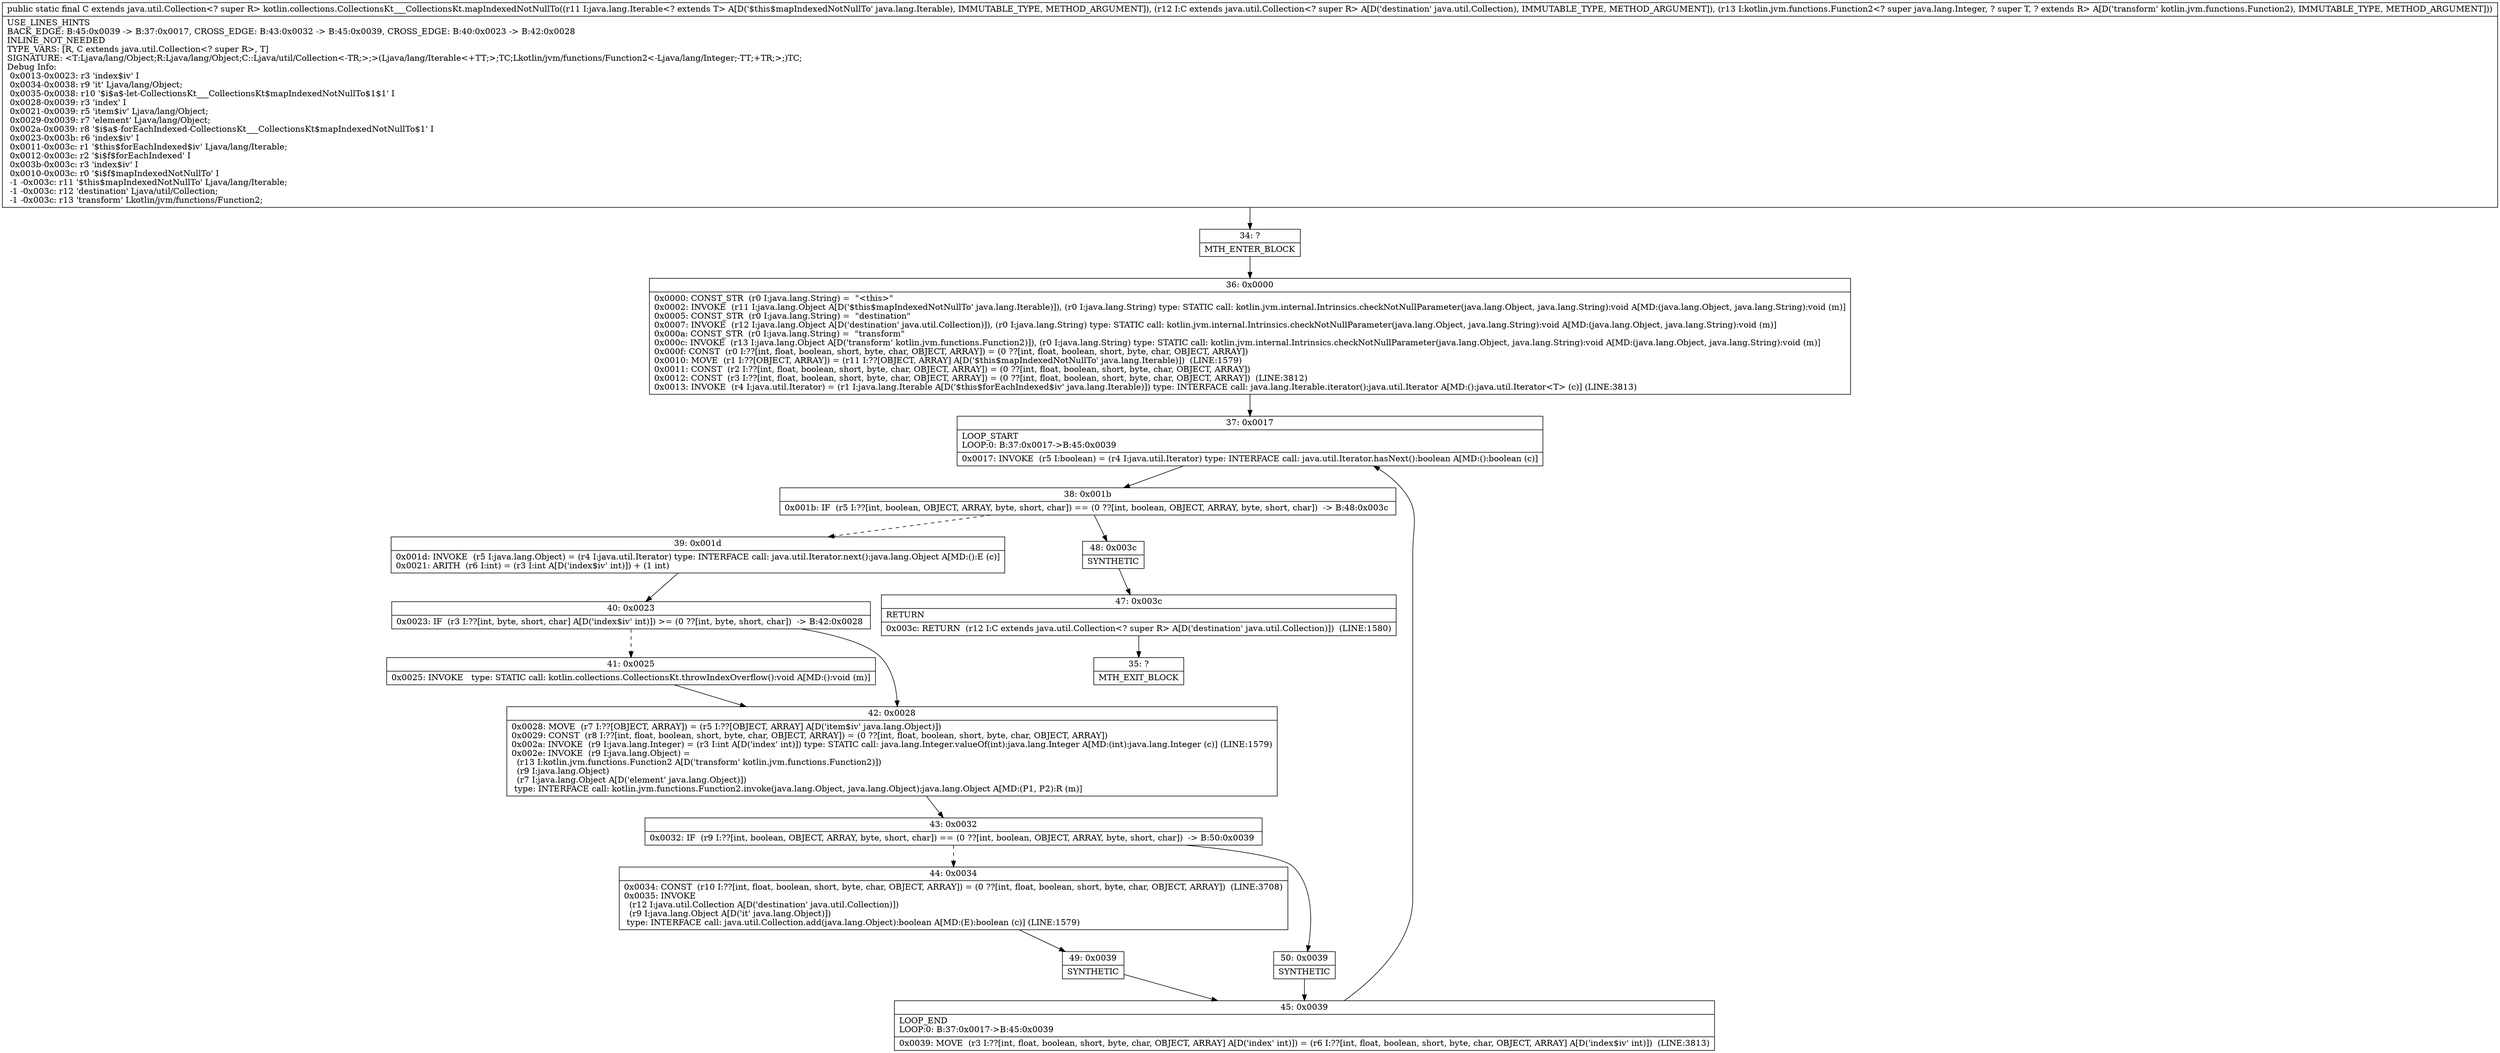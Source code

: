 digraph "CFG forkotlin.collections.CollectionsKt___CollectionsKt.mapIndexedNotNullTo(Ljava\/lang\/Iterable;Ljava\/util\/Collection;Lkotlin\/jvm\/functions\/Function2;)Ljava\/util\/Collection;" {
Node_34 [shape=record,label="{34\:\ ?|MTH_ENTER_BLOCK\l}"];
Node_36 [shape=record,label="{36\:\ 0x0000|0x0000: CONST_STR  (r0 I:java.lang.String) =  \"\<this\>\" \l0x0002: INVOKE  (r11 I:java.lang.Object A[D('$this$mapIndexedNotNullTo' java.lang.Iterable)]), (r0 I:java.lang.String) type: STATIC call: kotlin.jvm.internal.Intrinsics.checkNotNullParameter(java.lang.Object, java.lang.String):void A[MD:(java.lang.Object, java.lang.String):void (m)]\l0x0005: CONST_STR  (r0 I:java.lang.String) =  \"destination\" \l0x0007: INVOKE  (r12 I:java.lang.Object A[D('destination' java.util.Collection)]), (r0 I:java.lang.String) type: STATIC call: kotlin.jvm.internal.Intrinsics.checkNotNullParameter(java.lang.Object, java.lang.String):void A[MD:(java.lang.Object, java.lang.String):void (m)]\l0x000a: CONST_STR  (r0 I:java.lang.String) =  \"transform\" \l0x000c: INVOKE  (r13 I:java.lang.Object A[D('transform' kotlin.jvm.functions.Function2)]), (r0 I:java.lang.String) type: STATIC call: kotlin.jvm.internal.Intrinsics.checkNotNullParameter(java.lang.Object, java.lang.String):void A[MD:(java.lang.Object, java.lang.String):void (m)]\l0x000f: CONST  (r0 I:??[int, float, boolean, short, byte, char, OBJECT, ARRAY]) = (0 ??[int, float, boolean, short, byte, char, OBJECT, ARRAY]) \l0x0010: MOVE  (r1 I:??[OBJECT, ARRAY]) = (r11 I:??[OBJECT, ARRAY] A[D('$this$mapIndexedNotNullTo' java.lang.Iterable)])  (LINE:1579)\l0x0011: CONST  (r2 I:??[int, float, boolean, short, byte, char, OBJECT, ARRAY]) = (0 ??[int, float, boolean, short, byte, char, OBJECT, ARRAY]) \l0x0012: CONST  (r3 I:??[int, float, boolean, short, byte, char, OBJECT, ARRAY]) = (0 ??[int, float, boolean, short, byte, char, OBJECT, ARRAY])  (LINE:3812)\l0x0013: INVOKE  (r4 I:java.util.Iterator) = (r1 I:java.lang.Iterable A[D('$this$forEachIndexed$iv' java.lang.Iterable)]) type: INTERFACE call: java.lang.Iterable.iterator():java.util.Iterator A[MD:():java.util.Iterator\<T\> (c)] (LINE:3813)\l}"];
Node_37 [shape=record,label="{37\:\ 0x0017|LOOP_START\lLOOP:0: B:37:0x0017\-\>B:45:0x0039\l|0x0017: INVOKE  (r5 I:boolean) = (r4 I:java.util.Iterator) type: INTERFACE call: java.util.Iterator.hasNext():boolean A[MD:():boolean (c)]\l}"];
Node_38 [shape=record,label="{38\:\ 0x001b|0x001b: IF  (r5 I:??[int, boolean, OBJECT, ARRAY, byte, short, char]) == (0 ??[int, boolean, OBJECT, ARRAY, byte, short, char])  \-\> B:48:0x003c \l}"];
Node_39 [shape=record,label="{39\:\ 0x001d|0x001d: INVOKE  (r5 I:java.lang.Object) = (r4 I:java.util.Iterator) type: INTERFACE call: java.util.Iterator.next():java.lang.Object A[MD:():E (c)]\l0x0021: ARITH  (r6 I:int) = (r3 I:int A[D('index$iv' int)]) + (1 int) \l}"];
Node_40 [shape=record,label="{40\:\ 0x0023|0x0023: IF  (r3 I:??[int, byte, short, char] A[D('index$iv' int)]) \>= (0 ??[int, byte, short, char])  \-\> B:42:0x0028 \l}"];
Node_41 [shape=record,label="{41\:\ 0x0025|0x0025: INVOKE   type: STATIC call: kotlin.collections.CollectionsKt.throwIndexOverflow():void A[MD:():void (m)]\l}"];
Node_42 [shape=record,label="{42\:\ 0x0028|0x0028: MOVE  (r7 I:??[OBJECT, ARRAY]) = (r5 I:??[OBJECT, ARRAY] A[D('item$iv' java.lang.Object)]) \l0x0029: CONST  (r8 I:??[int, float, boolean, short, byte, char, OBJECT, ARRAY]) = (0 ??[int, float, boolean, short, byte, char, OBJECT, ARRAY]) \l0x002a: INVOKE  (r9 I:java.lang.Integer) = (r3 I:int A[D('index' int)]) type: STATIC call: java.lang.Integer.valueOf(int):java.lang.Integer A[MD:(int):java.lang.Integer (c)] (LINE:1579)\l0x002e: INVOKE  (r9 I:java.lang.Object) = \l  (r13 I:kotlin.jvm.functions.Function2 A[D('transform' kotlin.jvm.functions.Function2)])\l  (r9 I:java.lang.Object)\l  (r7 I:java.lang.Object A[D('element' java.lang.Object)])\l type: INTERFACE call: kotlin.jvm.functions.Function2.invoke(java.lang.Object, java.lang.Object):java.lang.Object A[MD:(P1, P2):R (m)]\l}"];
Node_43 [shape=record,label="{43\:\ 0x0032|0x0032: IF  (r9 I:??[int, boolean, OBJECT, ARRAY, byte, short, char]) == (0 ??[int, boolean, OBJECT, ARRAY, byte, short, char])  \-\> B:50:0x0039 \l}"];
Node_44 [shape=record,label="{44\:\ 0x0034|0x0034: CONST  (r10 I:??[int, float, boolean, short, byte, char, OBJECT, ARRAY]) = (0 ??[int, float, boolean, short, byte, char, OBJECT, ARRAY])  (LINE:3708)\l0x0035: INVOKE  \l  (r12 I:java.util.Collection A[D('destination' java.util.Collection)])\l  (r9 I:java.lang.Object A[D('it' java.lang.Object)])\l type: INTERFACE call: java.util.Collection.add(java.lang.Object):boolean A[MD:(E):boolean (c)] (LINE:1579)\l}"];
Node_49 [shape=record,label="{49\:\ 0x0039|SYNTHETIC\l}"];
Node_45 [shape=record,label="{45\:\ 0x0039|LOOP_END\lLOOP:0: B:37:0x0017\-\>B:45:0x0039\l|0x0039: MOVE  (r3 I:??[int, float, boolean, short, byte, char, OBJECT, ARRAY] A[D('index' int)]) = (r6 I:??[int, float, boolean, short, byte, char, OBJECT, ARRAY] A[D('index$iv' int)])  (LINE:3813)\l}"];
Node_50 [shape=record,label="{50\:\ 0x0039|SYNTHETIC\l}"];
Node_48 [shape=record,label="{48\:\ 0x003c|SYNTHETIC\l}"];
Node_47 [shape=record,label="{47\:\ 0x003c|RETURN\l|0x003c: RETURN  (r12 I:C extends java.util.Collection\<? super R\> A[D('destination' java.util.Collection)])  (LINE:1580)\l}"];
Node_35 [shape=record,label="{35\:\ ?|MTH_EXIT_BLOCK\l}"];
MethodNode[shape=record,label="{public static final C extends java.util.Collection\<? super R\> kotlin.collections.CollectionsKt___CollectionsKt.mapIndexedNotNullTo((r11 I:java.lang.Iterable\<? extends T\> A[D('$this$mapIndexedNotNullTo' java.lang.Iterable), IMMUTABLE_TYPE, METHOD_ARGUMENT]), (r12 I:C extends java.util.Collection\<? super R\> A[D('destination' java.util.Collection), IMMUTABLE_TYPE, METHOD_ARGUMENT]), (r13 I:kotlin.jvm.functions.Function2\<? super java.lang.Integer, ? super T, ? extends R\> A[D('transform' kotlin.jvm.functions.Function2), IMMUTABLE_TYPE, METHOD_ARGUMENT]))  | USE_LINES_HINTS\lBACK_EDGE: B:45:0x0039 \-\> B:37:0x0017, CROSS_EDGE: B:43:0x0032 \-\> B:45:0x0039, CROSS_EDGE: B:40:0x0023 \-\> B:42:0x0028\lINLINE_NOT_NEEDED\lTYPE_VARS: [R, C extends java.util.Collection\<? super R\>, T]\lSIGNATURE: \<T:Ljava\/lang\/Object;R:Ljava\/lang\/Object;C::Ljava\/util\/Collection\<\-TR;\>;\>(Ljava\/lang\/Iterable\<+TT;\>;TC;Lkotlin\/jvm\/functions\/Function2\<\-Ljava\/lang\/Integer;\-TT;+TR;\>;)TC;\lDebug Info:\l  0x0013\-0x0023: r3 'index$iv' I\l  0x0034\-0x0038: r9 'it' Ljava\/lang\/Object;\l  0x0035\-0x0038: r10 '$i$a$\-let\-CollectionsKt___CollectionsKt$mapIndexedNotNullTo$1$1' I\l  0x0028\-0x0039: r3 'index' I\l  0x0021\-0x0039: r5 'item$iv' Ljava\/lang\/Object;\l  0x0029\-0x0039: r7 'element' Ljava\/lang\/Object;\l  0x002a\-0x0039: r8 '$i$a$\-forEachIndexed\-CollectionsKt___CollectionsKt$mapIndexedNotNullTo$1' I\l  0x0023\-0x003b: r6 'index$iv' I\l  0x0011\-0x003c: r1 '$this$forEachIndexed$iv' Ljava\/lang\/Iterable;\l  0x0012\-0x003c: r2 '$i$f$forEachIndexed' I\l  0x003b\-0x003c: r3 'index$iv' I\l  0x0010\-0x003c: r0 '$i$f$mapIndexedNotNullTo' I\l  \-1 \-0x003c: r11 '$this$mapIndexedNotNullTo' Ljava\/lang\/Iterable;\l  \-1 \-0x003c: r12 'destination' Ljava\/util\/Collection;\l  \-1 \-0x003c: r13 'transform' Lkotlin\/jvm\/functions\/Function2;\l}"];
MethodNode -> Node_34;Node_34 -> Node_36;
Node_36 -> Node_37;
Node_37 -> Node_38;
Node_38 -> Node_39[style=dashed];
Node_38 -> Node_48;
Node_39 -> Node_40;
Node_40 -> Node_41[style=dashed];
Node_40 -> Node_42;
Node_41 -> Node_42;
Node_42 -> Node_43;
Node_43 -> Node_44[style=dashed];
Node_43 -> Node_50;
Node_44 -> Node_49;
Node_49 -> Node_45;
Node_45 -> Node_37;
Node_50 -> Node_45;
Node_48 -> Node_47;
Node_47 -> Node_35;
}

